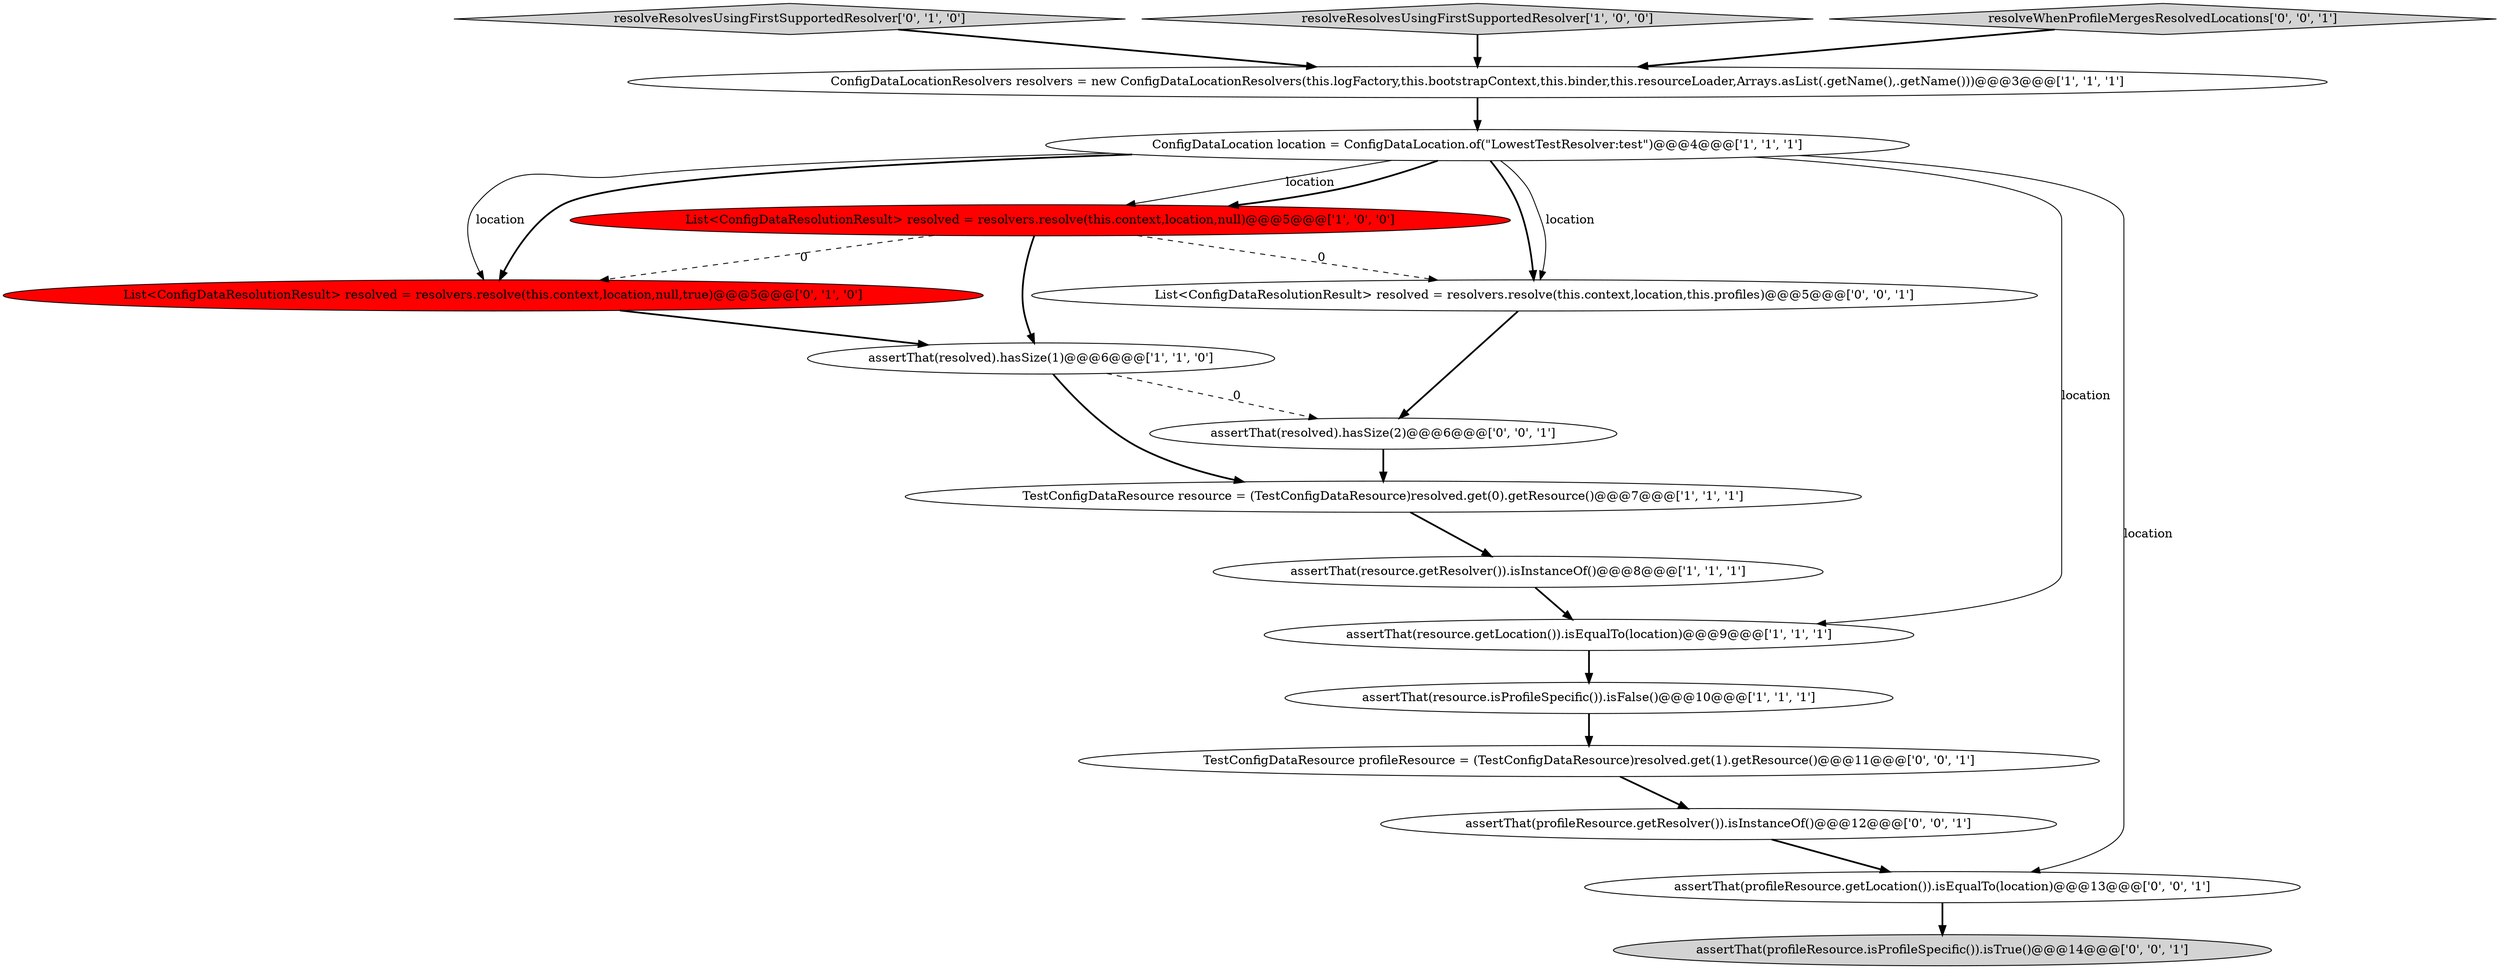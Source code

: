 digraph {
0 [style = filled, label = "ConfigDataLocationResolvers resolvers = new ConfigDataLocationResolvers(this.logFactory,this.bootstrapContext,this.binder,this.resourceLoader,Arrays.asList(.getName(),.getName()))@@@3@@@['1', '1', '1']", fillcolor = white, shape = ellipse image = "AAA0AAABBB1BBB"];
1 [style = filled, label = "assertThat(resource.getLocation()).isEqualTo(location)@@@9@@@['1', '1', '1']", fillcolor = white, shape = ellipse image = "AAA0AAABBB1BBB"];
9 [style = filled, label = "resolveResolvesUsingFirstSupportedResolver['0', '1', '0']", fillcolor = lightgray, shape = diamond image = "AAA0AAABBB2BBB"];
10 [style = filled, label = "List<ConfigDataResolutionResult> resolved = resolvers.resolve(this.context,location,null,true)@@@5@@@['0', '1', '0']", fillcolor = red, shape = ellipse image = "AAA1AAABBB2BBB"];
13 [style = filled, label = "assertThat(resolved).hasSize(2)@@@6@@@['0', '0', '1']", fillcolor = white, shape = ellipse image = "AAA0AAABBB3BBB"];
2 [style = filled, label = "assertThat(resource.getResolver()).isInstanceOf()@@@8@@@['1', '1', '1']", fillcolor = white, shape = ellipse image = "AAA0AAABBB1BBB"];
8 [style = filled, label = "resolveResolvesUsingFirstSupportedResolver['1', '0', '0']", fillcolor = lightgray, shape = diamond image = "AAA0AAABBB1BBB"];
14 [style = filled, label = "TestConfigDataResource profileResource = (TestConfigDataResource)resolved.get(1).getResource()@@@11@@@['0', '0', '1']", fillcolor = white, shape = ellipse image = "AAA0AAABBB3BBB"];
6 [style = filled, label = "assertThat(resource.isProfileSpecific()).isFalse()@@@10@@@['1', '1', '1']", fillcolor = white, shape = ellipse image = "AAA0AAABBB1BBB"];
17 [style = filled, label = "assertThat(profileResource.isProfileSpecific()).isTrue()@@@14@@@['0', '0', '1']", fillcolor = lightgray, shape = ellipse image = "AAA0AAABBB3BBB"];
15 [style = filled, label = "List<ConfigDataResolutionResult> resolved = resolvers.resolve(this.context,location,this.profiles)@@@5@@@['0', '0', '1']", fillcolor = white, shape = ellipse image = "AAA0AAABBB3BBB"];
7 [style = filled, label = "TestConfigDataResource resource = (TestConfigDataResource)resolved.get(0).getResource()@@@7@@@['1', '1', '1']", fillcolor = white, shape = ellipse image = "AAA0AAABBB1BBB"];
12 [style = filled, label = "assertThat(profileResource.getLocation()).isEqualTo(location)@@@13@@@['0', '0', '1']", fillcolor = white, shape = ellipse image = "AAA0AAABBB3BBB"];
4 [style = filled, label = "List<ConfigDataResolutionResult> resolved = resolvers.resolve(this.context,location,null)@@@5@@@['1', '0', '0']", fillcolor = red, shape = ellipse image = "AAA1AAABBB1BBB"];
5 [style = filled, label = "assertThat(resolved).hasSize(1)@@@6@@@['1', '1', '0']", fillcolor = white, shape = ellipse image = "AAA0AAABBB1BBB"];
16 [style = filled, label = "assertThat(profileResource.getResolver()).isInstanceOf()@@@12@@@['0', '0', '1']", fillcolor = white, shape = ellipse image = "AAA0AAABBB3BBB"];
3 [style = filled, label = "ConfigDataLocation location = ConfigDataLocation.of(\"LowestTestResolver:test\")@@@4@@@['1', '1', '1']", fillcolor = white, shape = ellipse image = "AAA0AAABBB1BBB"];
11 [style = filled, label = "resolveWhenProfileMergesResolvedLocations['0', '0', '1']", fillcolor = lightgray, shape = diamond image = "AAA0AAABBB3BBB"];
5->13 [style = dashed, label="0"];
0->3 [style = bold, label=""];
14->16 [style = bold, label=""];
15->13 [style = bold, label=""];
9->0 [style = bold, label=""];
3->4 [style = solid, label="location"];
2->1 [style = bold, label=""];
3->1 [style = solid, label="location"];
12->17 [style = bold, label=""];
3->15 [style = bold, label=""];
3->4 [style = bold, label=""];
8->0 [style = bold, label=""];
6->14 [style = bold, label=""];
3->10 [style = bold, label=""];
11->0 [style = bold, label=""];
1->6 [style = bold, label=""];
10->5 [style = bold, label=""];
3->15 [style = solid, label="location"];
7->2 [style = bold, label=""];
13->7 [style = bold, label=""];
4->15 [style = dashed, label="0"];
3->12 [style = solid, label="location"];
5->7 [style = bold, label=""];
3->10 [style = solid, label="location"];
4->10 [style = dashed, label="0"];
4->5 [style = bold, label=""];
16->12 [style = bold, label=""];
}
